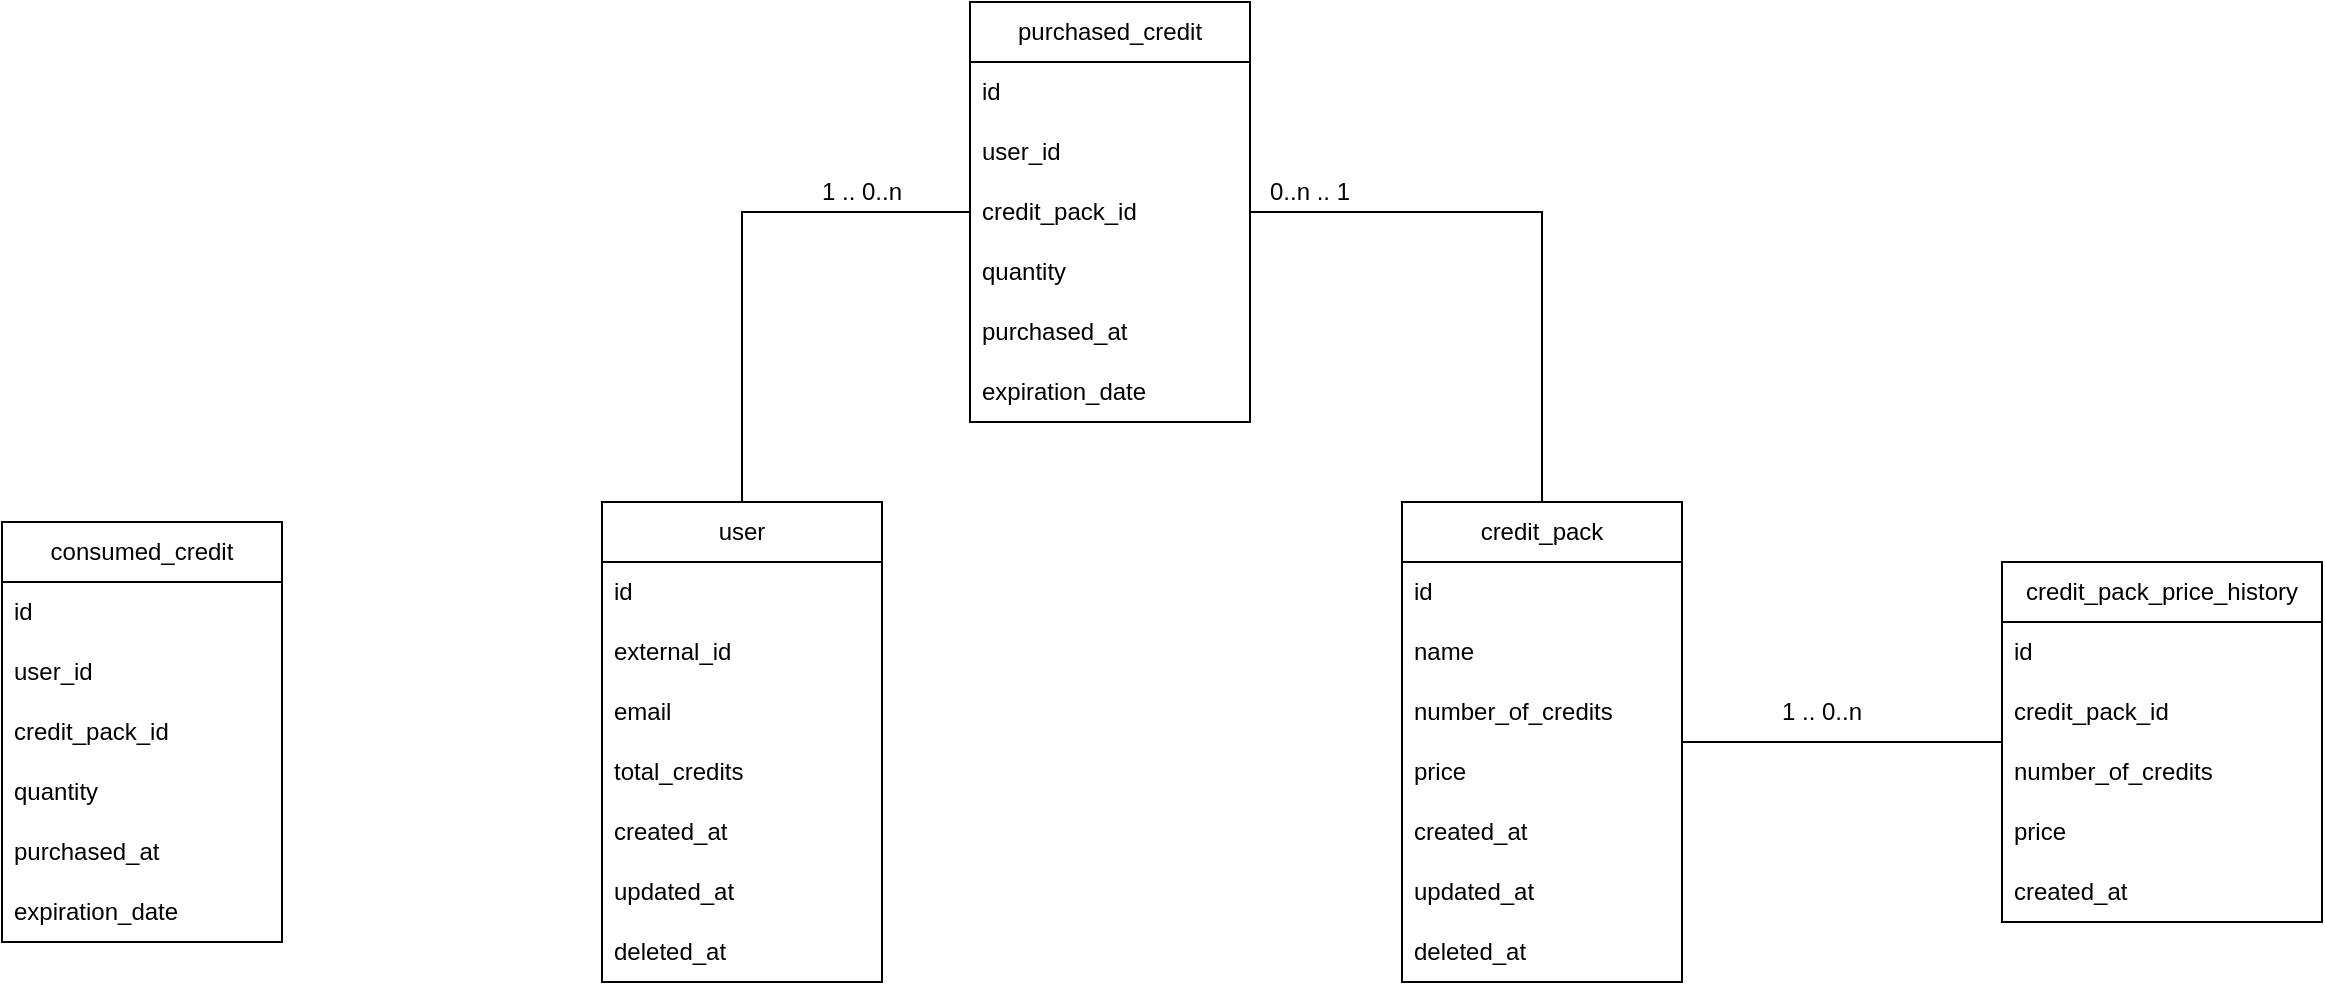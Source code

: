 <mxfile version="24.8.6">
  <diagram name="Page-1" id="9N7JYotgEHJWn_u9b7e_">
    <mxGraphModel dx="1873" dy="1821" grid="1" gridSize="10" guides="1" tooltips="1" connect="1" arrows="1" fold="1" page="1" pageScale="1" pageWidth="827" pageHeight="1169" math="0" shadow="0">
      <root>
        <mxCell id="0" />
        <mxCell id="1" parent="0" />
        <mxCell id="jUXeelmU0p_C2_APQ_6r-1" value="user" style="swimlane;fontStyle=0;childLayout=stackLayout;horizontal=1;startSize=30;horizontalStack=0;resizeParent=1;resizeParentMax=0;resizeLast=0;collapsible=1;marginBottom=0;whiteSpace=wrap;html=1;" vertex="1" parent="1">
          <mxGeometry x="160" y="130" width="140" height="240" as="geometry">
            <mxRectangle x="140" y="130" width="70" height="30" as="alternateBounds" />
          </mxGeometry>
        </mxCell>
        <mxCell id="jUXeelmU0p_C2_APQ_6r-2" value="id" style="text;strokeColor=none;fillColor=none;align=left;verticalAlign=middle;spacingLeft=4;spacingRight=4;overflow=hidden;points=[[0,0.5],[1,0.5]];portConstraint=eastwest;rotatable=0;whiteSpace=wrap;html=1;" vertex="1" parent="jUXeelmU0p_C2_APQ_6r-1">
          <mxGeometry y="30" width="140" height="30" as="geometry" />
        </mxCell>
        <mxCell id="jUXeelmU0p_C2_APQ_6r-3" value="external_id&lt;span style=&quot;white-space: pre;&quot;&gt;&#x9;&lt;/span&gt;" style="text;strokeColor=none;fillColor=none;align=left;verticalAlign=middle;spacingLeft=4;spacingRight=4;overflow=hidden;points=[[0,0.5],[1,0.5]];portConstraint=eastwest;rotatable=0;whiteSpace=wrap;html=1;" vertex="1" parent="jUXeelmU0p_C2_APQ_6r-1">
          <mxGeometry y="60" width="140" height="30" as="geometry" />
        </mxCell>
        <mxCell id="jUXeelmU0p_C2_APQ_6r-4" value="email" style="text;strokeColor=none;fillColor=none;align=left;verticalAlign=middle;spacingLeft=4;spacingRight=4;overflow=hidden;points=[[0,0.5],[1,0.5]];portConstraint=eastwest;rotatable=0;whiteSpace=wrap;html=1;" vertex="1" parent="jUXeelmU0p_C2_APQ_6r-1">
          <mxGeometry y="90" width="140" height="30" as="geometry" />
        </mxCell>
        <mxCell id="jUXeelmU0p_C2_APQ_6r-20" value="total_credits" style="text;strokeColor=none;fillColor=none;align=left;verticalAlign=middle;spacingLeft=4;spacingRight=4;overflow=hidden;points=[[0,0.5],[1,0.5]];portConstraint=eastwest;rotatable=0;whiteSpace=wrap;html=1;" vertex="1" parent="jUXeelmU0p_C2_APQ_6r-1">
          <mxGeometry y="120" width="140" height="30" as="geometry" />
        </mxCell>
        <mxCell id="jUXeelmU0p_C2_APQ_6r-18" value="created_at" style="text;strokeColor=none;fillColor=none;align=left;verticalAlign=middle;spacingLeft=4;spacingRight=4;overflow=hidden;points=[[0,0.5],[1,0.5]];portConstraint=eastwest;rotatable=0;whiteSpace=wrap;html=1;" vertex="1" parent="jUXeelmU0p_C2_APQ_6r-1">
          <mxGeometry y="150" width="140" height="30" as="geometry" />
        </mxCell>
        <mxCell id="jUXeelmU0p_C2_APQ_6r-19" value="updated_at" style="text;strokeColor=none;fillColor=none;align=left;verticalAlign=middle;spacingLeft=4;spacingRight=4;overflow=hidden;points=[[0,0.5],[1,0.5]];portConstraint=eastwest;rotatable=0;whiteSpace=wrap;html=1;" vertex="1" parent="jUXeelmU0p_C2_APQ_6r-1">
          <mxGeometry y="180" width="140" height="30" as="geometry" />
        </mxCell>
        <mxCell id="jUXeelmU0p_C2_APQ_6r-32" value="deleted_at" style="text;strokeColor=none;fillColor=none;align=left;verticalAlign=middle;spacingLeft=4;spacingRight=4;overflow=hidden;points=[[0,0.5],[1,0.5]];portConstraint=eastwest;rotatable=0;whiteSpace=wrap;html=1;" vertex="1" parent="jUXeelmU0p_C2_APQ_6r-1">
          <mxGeometry y="210" width="140" height="30" as="geometry" />
        </mxCell>
        <mxCell id="jUXeelmU0p_C2_APQ_6r-14" value="credit_pack" style="swimlane;fontStyle=0;childLayout=stackLayout;horizontal=1;startSize=30;horizontalStack=0;resizeParent=1;resizeParentMax=0;resizeLast=0;collapsible=1;marginBottom=0;whiteSpace=wrap;html=1;" vertex="1" parent="1">
          <mxGeometry x="560" y="130" width="140" height="240" as="geometry">
            <mxRectangle x="140" y="130" width="70" height="30" as="alternateBounds" />
          </mxGeometry>
        </mxCell>
        <mxCell id="jUXeelmU0p_C2_APQ_6r-15" value="id" style="text;strokeColor=none;fillColor=none;align=left;verticalAlign=middle;spacingLeft=4;spacingRight=4;overflow=hidden;points=[[0,0.5],[1,0.5]];portConstraint=eastwest;rotatable=0;whiteSpace=wrap;html=1;" vertex="1" parent="jUXeelmU0p_C2_APQ_6r-14">
          <mxGeometry y="30" width="140" height="30" as="geometry" />
        </mxCell>
        <mxCell id="jUXeelmU0p_C2_APQ_6r-17" value="name" style="text;strokeColor=none;fillColor=none;align=left;verticalAlign=middle;spacingLeft=4;spacingRight=4;overflow=hidden;points=[[0,0.5],[1,0.5]];portConstraint=eastwest;rotatable=0;whiteSpace=wrap;html=1;" vertex="1" parent="jUXeelmU0p_C2_APQ_6r-14">
          <mxGeometry y="60" width="140" height="30" as="geometry" />
        </mxCell>
        <mxCell id="jUXeelmU0p_C2_APQ_6r-21" value="number_of_credits" style="text;strokeColor=none;fillColor=none;align=left;verticalAlign=middle;spacingLeft=4;spacingRight=4;overflow=hidden;points=[[0,0.5],[1,0.5]];portConstraint=eastwest;rotatable=0;whiteSpace=wrap;html=1;" vertex="1" parent="jUXeelmU0p_C2_APQ_6r-14">
          <mxGeometry y="90" width="140" height="30" as="geometry" />
        </mxCell>
        <mxCell id="jUXeelmU0p_C2_APQ_6r-24" value="price" style="text;strokeColor=none;fillColor=none;align=left;verticalAlign=middle;spacingLeft=4;spacingRight=4;overflow=hidden;points=[[0,0.5],[1,0.5]];portConstraint=eastwest;rotatable=0;whiteSpace=wrap;html=1;" vertex="1" parent="jUXeelmU0p_C2_APQ_6r-14">
          <mxGeometry y="120" width="140" height="30" as="geometry" />
        </mxCell>
        <mxCell id="jUXeelmU0p_C2_APQ_6r-22" value="created_at" style="text;strokeColor=none;fillColor=none;align=left;verticalAlign=middle;spacingLeft=4;spacingRight=4;overflow=hidden;points=[[0,0.5],[1,0.5]];portConstraint=eastwest;rotatable=0;whiteSpace=wrap;html=1;" vertex="1" parent="jUXeelmU0p_C2_APQ_6r-14">
          <mxGeometry y="150" width="140" height="30" as="geometry" />
        </mxCell>
        <mxCell id="jUXeelmU0p_C2_APQ_6r-23" value="updated_at" style="text;strokeColor=none;fillColor=none;align=left;verticalAlign=middle;spacingLeft=4;spacingRight=4;overflow=hidden;points=[[0,0.5],[1,0.5]];portConstraint=eastwest;rotatable=0;whiteSpace=wrap;html=1;" vertex="1" parent="jUXeelmU0p_C2_APQ_6r-14">
          <mxGeometry y="180" width="140" height="30" as="geometry" />
        </mxCell>
        <mxCell id="jUXeelmU0p_C2_APQ_6r-33" value="deleted_at" style="text;strokeColor=none;fillColor=none;align=left;verticalAlign=middle;spacingLeft=4;spacingRight=4;overflow=hidden;points=[[0,0.5],[1,0.5]];portConstraint=eastwest;rotatable=0;whiteSpace=wrap;html=1;" vertex="1" parent="jUXeelmU0p_C2_APQ_6r-14">
          <mxGeometry y="210" width="140" height="30" as="geometry" />
        </mxCell>
        <mxCell id="jUXeelmU0p_C2_APQ_6r-25" value="purchased_credit" style="swimlane;fontStyle=0;childLayout=stackLayout;horizontal=1;startSize=30;horizontalStack=0;resizeParent=1;resizeParentMax=0;resizeLast=0;collapsible=1;marginBottom=0;whiteSpace=wrap;html=1;" vertex="1" parent="1">
          <mxGeometry x="344" y="-120" width="140" height="210" as="geometry">
            <mxRectangle x="140" y="130" width="70" height="30" as="alternateBounds" />
          </mxGeometry>
        </mxCell>
        <mxCell id="jUXeelmU0p_C2_APQ_6r-26" value="id" style="text;strokeColor=none;fillColor=none;align=left;verticalAlign=middle;spacingLeft=4;spacingRight=4;overflow=hidden;points=[[0,0.5],[1,0.5]];portConstraint=eastwest;rotatable=0;whiteSpace=wrap;html=1;" vertex="1" parent="jUXeelmU0p_C2_APQ_6r-25">
          <mxGeometry y="30" width="140" height="30" as="geometry" />
        </mxCell>
        <mxCell id="jUXeelmU0p_C2_APQ_6r-27" value="user_id" style="text;strokeColor=none;fillColor=none;align=left;verticalAlign=middle;spacingLeft=4;spacingRight=4;overflow=hidden;points=[[0,0.5],[1,0.5]];portConstraint=eastwest;rotatable=0;whiteSpace=wrap;html=1;" vertex="1" parent="jUXeelmU0p_C2_APQ_6r-25">
          <mxGeometry y="60" width="140" height="30" as="geometry" />
        </mxCell>
        <mxCell id="jUXeelmU0p_C2_APQ_6r-28" value="credit_pack_id" style="text;strokeColor=none;fillColor=none;align=left;verticalAlign=middle;spacingLeft=4;spacingRight=4;overflow=hidden;points=[[0,0.5],[1,0.5]];portConstraint=eastwest;rotatable=0;whiteSpace=wrap;html=1;" vertex="1" parent="jUXeelmU0p_C2_APQ_6r-25">
          <mxGeometry y="90" width="140" height="30" as="geometry" />
        </mxCell>
        <mxCell id="jUXeelmU0p_C2_APQ_6r-29" value="quantity" style="text;strokeColor=none;fillColor=none;align=left;verticalAlign=middle;spacingLeft=4;spacingRight=4;overflow=hidden;points=[[0,0.5],[1,0.5]];portConstraint=eastwest;rotatable=0;whiteSpace=wrap;html=1;" vertex="1" parent="jUXeelmU0p_C2_APQ_6r-25">
          <mxGeometry y="120" width="140" height="30" as="geometry" />
        </mxCell>
        <mxCell id="jUXeelmU0p_C2_APQ_6r-53" value="purchased_at" style="text;strokeColor=none;fillColor=none;align=left;verticalAlign=middle;spacingLeft=4;spacingRight=4;overflow=hidden;points=[[0,0.5],[1,0.5]];portConstraint=eastwest;rotatable=0;whiteSpace=wrap;html=1;" vertex="1" parent="jUXeelmU0p_C2_APQ_6r-25">
          <mxGeometry y="150" width="140" height="30" as="geometry" />
        </mxCell>
        <mxCell id="jUXeelmU0p_C2_APQ_6r-30" value="expiration_date" style="text;strokeColor=none;fillColor=none;align=left;verticalAlign=middle;spacingLeft=4;spacingRight=4;overflow=hidden;points=[[0,0.5],[1,0.5]];portConstraint=eastwest;rotatable=0;whiteSpace=wrap;html=1;" vertex="1" parent="jUXeelmU0p_C2_APQ_6r-25">
          <mxGeometry y="180" width="140" height="30" as="geometry" />
        </mxCell>
        <mxCell id="jUXeelmU0p_C2_APQ_6r-34" value="credit_pack_price_history" style="swimlane;fontStyle=0;childLayout=stackLayout;horizontal=1;startSize=30;horizontalStack=0;resizeParent=1;resizeParentMax=0;resizeLast=0;collapsible=1;marginBottom=0;whiteSpace=wrap;html=1;" vertex="1" parent="1">
          <mxGeometry x="860" y="160" width="160" height="180" as="geometry">
            <mxRectangle x="140" y="130" width="70" height="30" as="alternateBounds" />
          </mxGeometry>
        </mxCell>
        <mxCell id="jUXeelmU0p_C2_APQ_6r-35" value="id" style="text;strokeColor=none;fillColor=none;align=left;verticalAlign=middle;spacingLeft=4;spacingRight=4;overflow=hidden;points=[[0,0.5],[1,0.5]];portConstraint=eastwest;rotatable=0;whiteSpace=wrap;html=1;" vertex="1" parent="jUXeelmU0p_C2_APQ_6r-34">
          <mxGeometry y="30" width="160" height="30" as="geometry" />
        </mxCell>
        <mxCell id="jUXeelmU0p_C2_APQ_6r-36" value="credit_pack_id" style="text;strokeColor=none;fillColor=none;align=left;verticalAlign=middle;spacingLeft=4;spacingRight=4;overflow=hidden;points=[[0,0.5],[1,0.5]];portConstraint=eastwest;rotatable=0;whiteSpace=wrap;html=1;" vertex="1" parent="jUXeelmU0p_C2_APQ_6r-34">
          <mxGeometry y="60" width="160" height="30" as="geometry" />
        </mxCell>
        <mxCell id="jUXeelmU0p_C2_APQ_6r-37" value="number_of_credits" style="text;strokeColor=none;fillColor=none;align=left;verticalAlign=middle;spacingLeft=4;spacingRight=4;overflow=hidden;points=[[0,0.5],[1,0.5]];portConstraint=eastwest;rotatable=0;whiteSpace=wrap;html=1;" vertex="1" parent="jUXeelmU0p_C2_APQ_6r-34">
          <mxGeometry y="90" width="160" height="30" as="geometry" />
        </mxCell>
        <mxCell id="jUXeelmU0p_C2_APQ_6r-38" value="price" style="text;strokeColor=none;fillColor=none;align=left;verticalAlign=middle;spacingLeft=4;spacingRight=4;overflow=hidden;points=[[0,0.5],[1,0.5]];portConstraint=eastwest;rotatable=0;whiteSpace=wrap;html=1;" vertex="1" parent="jUXeelmU0p_C2_APQ_6r-34">
          <mxGeometry y="120" width="160" height="30" as="geometry" />
        </mxCell>
        <mxCell id="jUXeelmU0p_C2_APQ_6r-39" value="created_at" style="text;strokeColor=none;fillColor=none;align=left;verticalAlign=middle;spacingLeft=4;spacingRight=4;overflow=hidden;points=[[0,0.5],[1,0.5]];portConstraint=eastwest;rotatable=0;whiteSpace=wrap;html=1;" vertex="1" parent="jUXeelmU0p_C2_APQ_6r-34">
          <mxGeometry y="150" width="160" height="30" as="geometry" />
        </mxCell>
        <mxCell id="jUXeelmU0p_C2_APQ_6r-43" value="1 .. 0..n" style="text;html=1;align=center;verticalAlign=middle;whiteSpace=wrap;rounded=0;" vertex="1" parent="1">
          <mxGeometry x="740" y="220" width="60" height="30" as="geometry" />
        </mxCell>
        <mxCell id="jUXeelmU0p_C2_APQ_6r-47" value="" style="endArrow=none;html=1;rounded=0;" edge="1" parent="1" source="jUXeelmU0p_C2_APQ_6r-14" target="jUXeelmU0p_C2_APQ_6r-34">
          <mxGeometry width="50" height="50" relative="1" as="geometry">
            <mxPoint x="730" y="325" as="sourcePoint" />
            <mxPoint x="820" y="290" as="targetPoint" />
          </mxGeometry>
        </mxCell>
        <mxCell id="jUXeelmU0p_C2_APQ_6r-48" value="" style="endArrow=none;html=1;rounded=0;" edge="1" parent="1" source="jUXeelmU0p_C2_APQ_6r-25" target="jUXeelmU0p_C2_APQ_6r-14">
          <mxGeometry width="50" height="50" relative="1" as="geometry">
            <mxPoint x="430" y="150" as="sourcePoint" />
            <mxPoint x="480" y="100" as="targetPoint" />
            <Array as="points">
              <mxPoint x="630" y="-15" />
            </Array>
          </mxGeometry>
        </mxCell>
        <mxCell id="jUXeelmU0p_C2_APQ_6r-49" value="0..n .. 1" style="text;html=1;align=center;verticalAlign=middle;whiteSpace=wrap;rounded=0;" vertex="1" parent="1">
          <mxGeometry x="484" y="-40" width="60" height="30" as="geometry" />
        </mxCell>
        <mxCell id="jUXeelmU0p_C2_APQ_6r-50" value="" style="endArrow=none;html=1;rounded=0;" edge="1" parent="1" source="jUXeelmU0p_C2_APQ_6r-25" target="jUXeelmU0p_C2_APQ_6r-1">
          <mxGeometry width="50" height="50" relative="1" as="geometry">
            <mxPoint x="494" as="sourcePoint" />
            <mxPoint x="640" y="140" as="targetPoint" />
            <Array as="points">
              <mxPoint x="230" y="-15" />
            </Array>
          </mxGeometry>
        </mxCell>
        <mxCell id="jUXeelmU0p_C2_APQ_6r-51" value="1 .. 0..n" style="text;html=1;align=center;verticalAlign=middle;whiteSpace=wrap;rounded=0;" vertex="1" parent="1">
          <mxGeometry x="260" y="-40" width="60" height="30" as="geometry" />
        </mxCell>
        <mxCell id="jUXeelmU0p_C2_APQ_6r-54" value="consumed_credit" style="swimlane;fontStyle=0;childLayout=stackLayout;horizontal=1;startSize=30;horizontalStack=0;resizeParent=1;resizeParentMax=0;resizeLast=0;collapsible=1;marginBottom=0;whiteSpace=wrap;html=1;" vertex="1" parent="1">
          <mxGeometry x="-140" y="140" width="140" height="210" as="geometry">
            <mxRectangle x="140" y="130" width="70" height="30" as="alternateBounds" />
          </mxGeometry>
        </mxCell>
        <mxCell id="jUXeelmU0p_C2_APQ_6r-55" value="id" style="text;strokeColor=none;fillColor=none;align=left;verticalAlign=middle;spacingLeft=4;spacingRight=4;overflow=hidden;points=[[0,0.5],[1,0.5]];portConstraint=eastwest;rotatable=0;whiteSpace=wrap;html=1;" vertex="1" parent="jUXeelmU0p_C2_APQ_6r-54">
          <mxGeometry y="30" width="140" height="30" as="geometry" />
        </mxCell>
        <mxCell id="jUXeelmU0p_C2_APQ_6r-56" value="user_id" style="text;strokeColor=none;fillColor=none;align=left;verticalAlign=middle;spacingLeft=4;spacingRight=4;overflow=hidden;points=[[0,0.5],[1,0.5]];portConstraint=eastwest;rotatable=0;whiteSpace=wrap;html=1;" vertex="1" parent="jUXeelmU0p_C2_APQ_6r-54">
          <mxGeometry y="60" width="140" height="30" as="geometry" />
        </mxCell>
        <mxCell id="jUXeelmU0p_C2_APQ_6r-57" value="credit_pack_id" style="text;strokeColor=none;fillColor=none;align=left;verticalAlign=middle;spacingLeft=4;spacingRight=4;overflow=hidden;points=[[0,0.5],[1,0.5]];portConstraint=eastwest;rotatable=0;whiteSpace=wrap;html=1;" vertex="1" parent="jUXeelmU0p_C2_APQ_6r-54">
          <mxGeometry y="90" width="140" height="30" as="geometry" />
        </mxCell>
        <mxCell id="jUXeelmU0p_C2_APQ_6r-58" value="quantity" style="text;strokeColor=none;fillColor=none;align=left;verticalAlign=middle;spacingLeft=4;spacingRight=4;overflow=hidden;points=[[0,0.5],[1,0.5]];portConstraint=eastwest;rotatable=0;whiteSpace=wrap;html=1;" vertex="1" parent="jUXeelmU0p_C2_APQ_6r-54">
          <mxGeometry y="120" width="140" height="30" as="geometry" />
        </mxCell>
        <mxCell id="jUXeelmU0p_C2_APQ_6r-59" value="purchased_at" style="text;strokeColor=none;fillColor=none;align=left;verticalAlign=middle;spacingLeft=4;spacingRight=4;overflow=hidden;points=[[0,0.5],[1,0.5]];portConstraint=eastwest;rotatable=0;whiteSpace=wrap;html=1;" vertex="1" parent="jUXeelmU0p_C2_APQ_6r-54">
          <mxGeometry y="150" width="140" height="30" as="geometry" />
        </mxCell>
        <mxCell id="jUXeelmU0p_C2_APQ_6r-60" value="expiration_date" style="text;strokeColor=none;fillColor=none;align=left;verticalAlign=middle;spacingLeft=4;spacingRight=4;overflow=hidden;points=[[0,0.5],[1,0.5]];portConstraint=eastwest;rotatable=0;whiteSpace=wrap;html=1;" vertex="1" parent="jUXeelmU0p_C2_APQ_6r-54">
          <mxGeometry y="180" width="140" height="30" as="geometry" />
        </mxCell>
      </root>
    </mxGraphModel>
  </diagram>
</mxfile>
